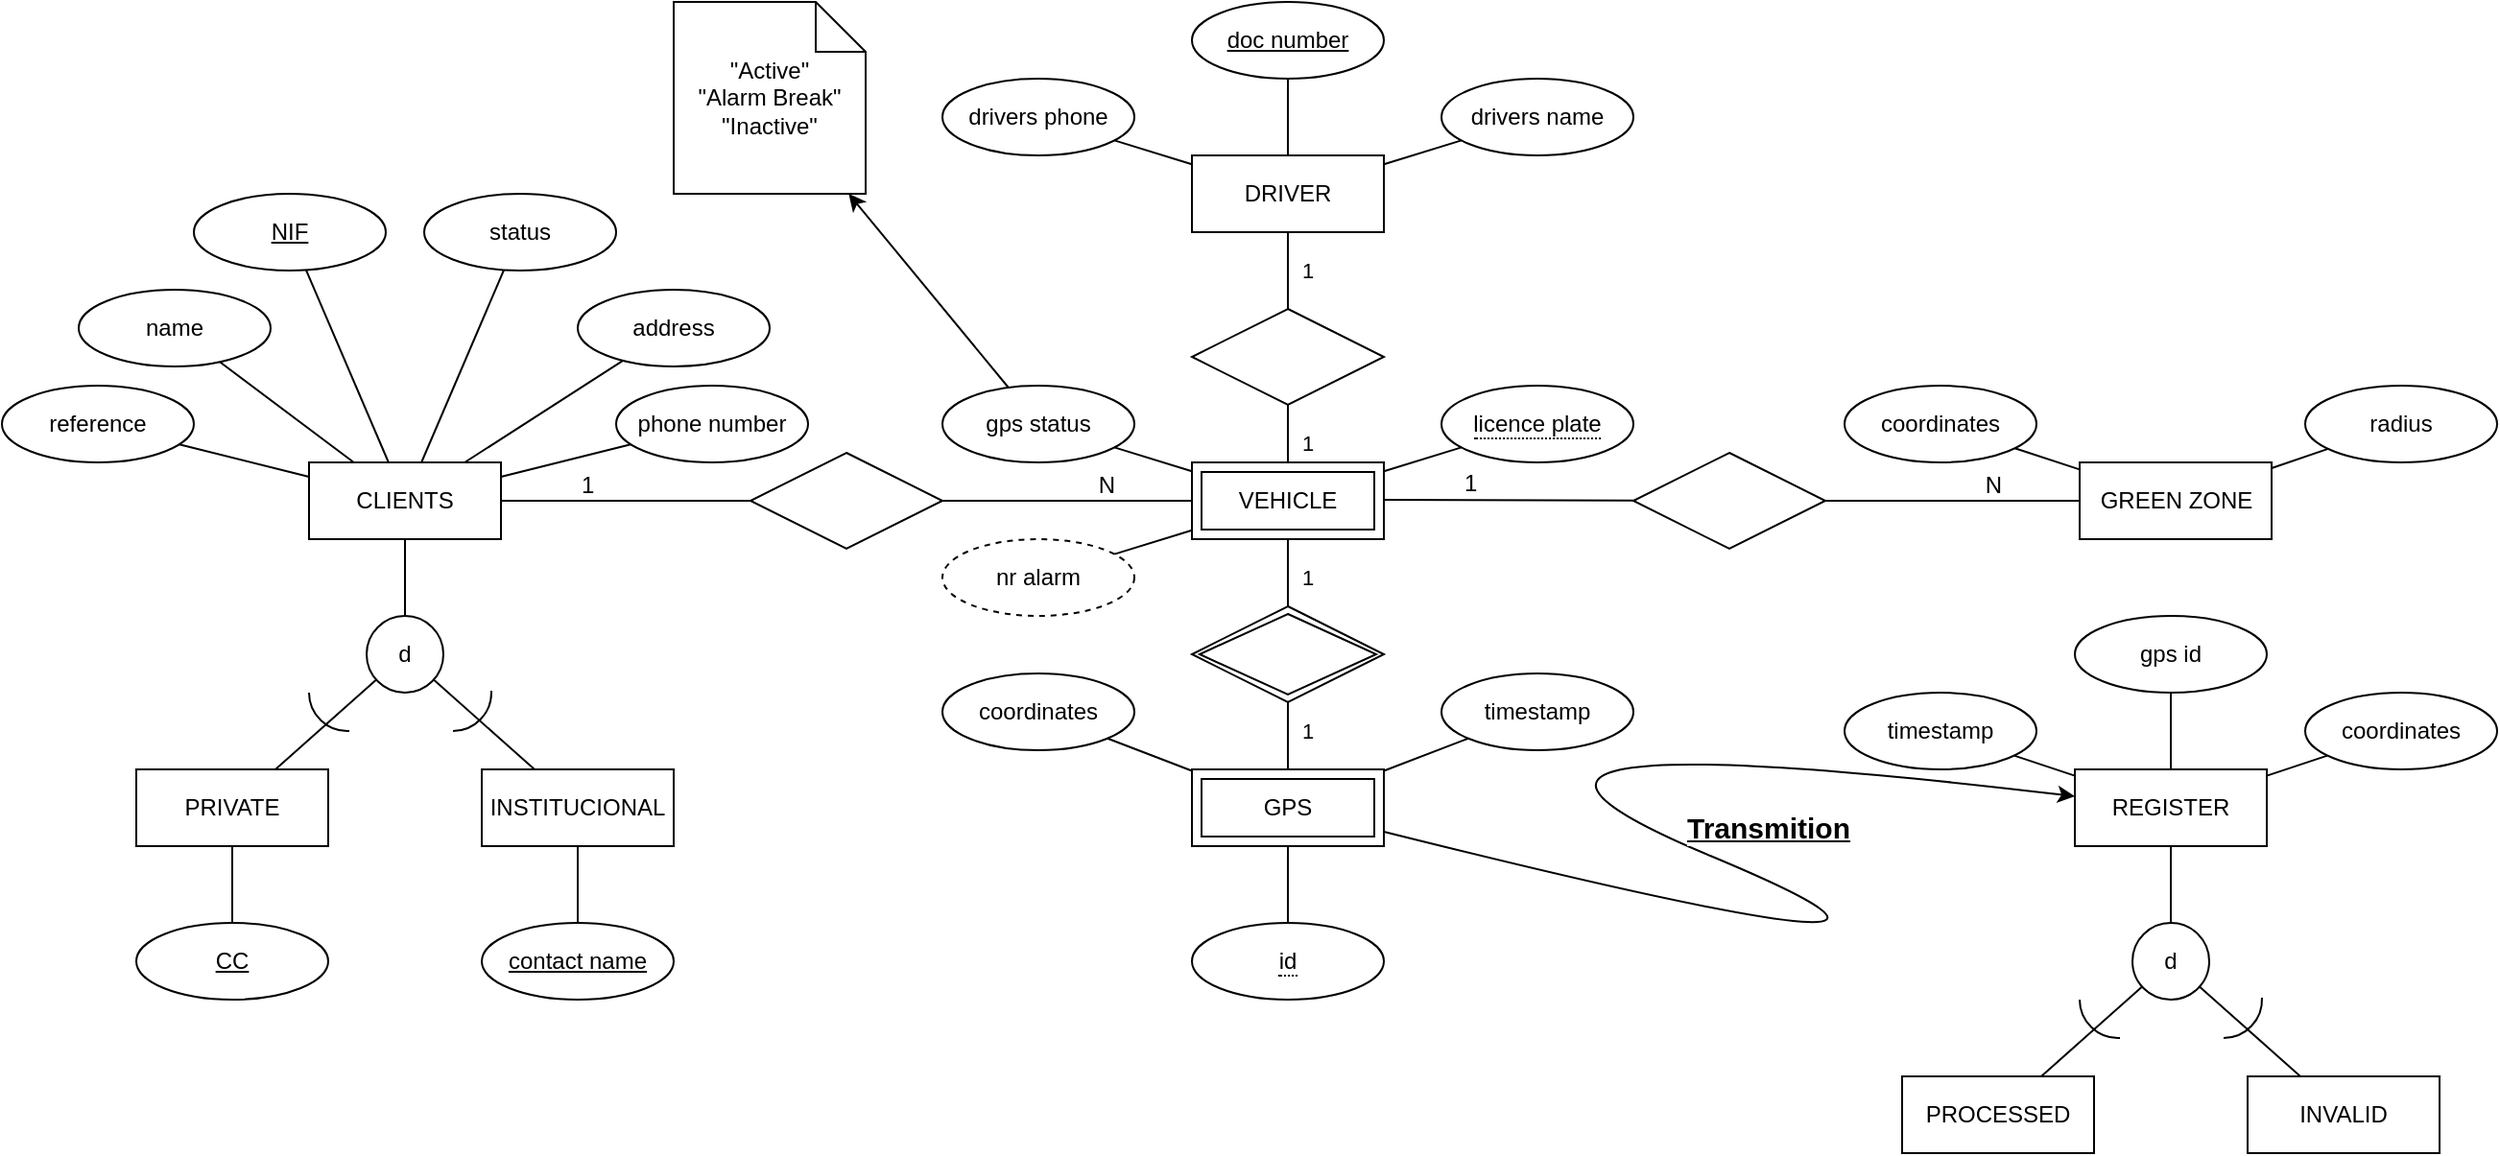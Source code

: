 <mxfile version="19.0.3" type="device" pages="9"><diagram id="i5HCxRhpfCvHZVwKkH-N" name="ALL"><mxGraphModel dx="1673" dy="1008" grid="1" gridSize="10" guides="1" tooltips="1" connect="1" arrows="1" fold="1" page="1" pageScale="1" pageWidth="827" pageHeight="1169" math="0" shadow="0"><root><mxCell id="0"/><mxCell id="1" parent="0"/><mxCell id="ZL5bcYBL5NcQ6puui11o-1" value="CLIENTS" style="whiteSpace=wrap;html=1;align=center;" parent="1" vertex="1"><mxGeometry x="210" y="280" width="100" height="40" as="geometry"/></mxCell><mxCell id="ZL5bcYBL5NcQ6puui11o-2" value="NIF" style="ellipse;whiteSpace=wrap;html=1;align=center;fontStyle=4;" parent="1" vertex="1"><mxGeometry x="150" y="140" width="100" height="40" as="geometry"/></mxCell><mxCell id="ZL5bcYBL5NcQ6puui11o-3" value="PRIVATE" style="whiteSpace=wrap;html=1;align=center;" parent="1" vertex="1"><mxGeometry x="120" y="440" width="100" height="40" as="geometry"/></mxCell><mxCell id="ZL5bcYBL5NcQ6puui11o-4" value="INSTITUCIONAL" style="whiteSpace=wrap;html=1;align=center;" parent="1" vertex="1"><mxGeometry x="300" y="440" width="100" height="40" as="geometry"/></mxCell><mxCell id="ZL5bcYBL5NcQ6puui11o-5" value="name" style="ellipse;whiteSpace=wrap;html=1;align=center;" parent="1" vertex="1"><mxGeometry x="90" y="190" width="100" height="40" as="geometry"/></mxCell><mxCell id="ZL5bcYBL5NcQ6puui11o-6" value="address" style="ellipse;whiteSpace=wrap;html=1;align=center;" parent="1" vertex="1"><mxGeometry x="350" y="190" width="100" height="40" as="geometry"/></mxCell><mxCell id="ZL5bcYBL5NcQ6puui11o-7" value="phone number" style="ellipse;whiteSpace=wrap;html=1;align=center;" parent="1" vertex="1"><mxGeometry x="370" y="240" width="100" height="40" as="geometry"/></mxCell><mxCell id="ZL5bcYBL5NcQ6puui11o-8" value="CC" style="ellipse;whiteSpace=wrap;html=1;align=center;fontStyle=4;" parent="1" vertex="1"><mxGeometry x="120" y="520" width="100" height="40" as="geometry"/></mxCell><mxCell id="ZL5bcYBL5NcQ6puui11o-9" value="contact name" style="ellipse;whiteSpace=wrap;html=1;align=center;fontStyle=4;" parent="1" vertex="1"><mxGeometry x="300" y="520" width="100" height="40" as="geometry"/></mxCell><mxCell id="ZL5bcYBL5NcQ6puui11o-10" value="" style="endArrow=none;html=1;rounded=0;" parent="1" source="ZL5bcYBL5NcQ6puui11o-1" target="ZL5bcYBL5NcQ6puui11o-2" edge="1"><mxGeometry width="50" height="50" relative="1" as="geometry"><mxPoint x="260" y="430" as="sourcePoint"/><mxPoint x="310" y="380" as="targetPoint"/></mxGeometry></mxCell><mxCell id="ZL5bcYBL5NcQ6puui11o-11" value="" style="endArrow=none;html=1;rounded=0;" parent="1" source="ZL5bcYBL5NcQ6puui11o-1" target="ZL5bcYBL5NcQ6puui11o-5" edge="1"><mxGeometry width="50" height="50" relative="1" as="geometry"><mxPoint x="220" y="298.235" as="sourcePoint"/><mxPoint x="143.097" y="280.14" as="targetPoint"/></mxGeometry></mxCell><mxCell id="ZL5bcYBL5NcQ6puui11o-12" value="" style="endArrow=none;html=1;rounded=0;" parent="1" source="ZL5bcYBL5NcQ6puui11o-1" target="ZL5bcYBL5NcQ6puui11o-6" edge="1"><mxGeometry width="50" height="50" relative="1" as="geometry"><mxPoint x="252.5" y="290" as="sourcePoint"/><mxPoint x="216.518" y="248.877" as="targetPoint"/></mxGeometry></mxCell><mxCell id="ZL5bcYBL5NcQ6puui11o-13" value="" style="endArrow=none;html=1;rounded=0;" parent="1" source="ZL5bcYBL5NcQ6puui11o-1" target="ZL5bcYBL5NcQ6puui11o-7" edge="1"><mxGeometry width="50" height="50" relative="1" as="geometry"><mxPoint x="287.5" y="290" as="sourcePoint"/><mxPoint x="323.482" y="248.877" as="targetPoint"/></mxGeometry></mxCell><mxCell id="ZL5bcYBL5NcQ6puui11o-14" value="" style="endArrow=none;html=1;rounded=0;" parent="1" source="ZL5bcYBL5NcQ6puui11o-3" target="ZL5bcYBL5NcQ6puui11o-8" edge="1"><mxGeometry width="50" height="50" relative="1" as="geometry"><mxPoint x="320" y="338.235" as="sourcePoint"/><mxPoint x="396.903" y="320.14" as="targetPoint"/></mxGeometry></mxCell><mxCell id="ZL5bcYBL5NcQ6puui11o-15" value="" style="endArrow=none;html=1;rounded=0;" parent="1" source="ZL5bcYBL5NcQ6puui11o-4" target="ZL5bcYBL5NcQ6puui11o-9" edge="1"><mxGeometry width="50" height="50" relative="1" as="geometry"><mxPoint x="180" y="490" as="sourcePoint"/><mxPoint x="180" y="530" as="targetPoint"/></mxGeometry></mxCell><mxCell id="ZL5bcYBL5NcQ6puui11o-16" value="d" style="ellipse;whiteSpace=wrap;html=1;aspect=fixed;" parent="1" vertex="1"><mxGeometry x="240" y="360" width="40" height="40" as="geometry"/></mxCell><mxCell id="ZL5bcYBL5NcQ6puui11o-17" value="" style="endArrow=none;html=1;rounded=0;" parent="1" source="ZL5bcYBL5NcQ6puui11o-16" target="ZL5bcYBL5NcQ6puui11o-1" edge="1"><mxGeometry width="50" height="50" relative="1" as="geometry"><mxPoint x="260" y="390" as="sourcePoint"/><mxPoint x="310" y="380" as="targetPoint"/></mxGeometry></mxCell><mxCell id="ZL5bcYBL5NcQ6puui11o-18" value="" style="endArrow=none;html=1;rounded=0;" parent="1" source="ZL5bcYBL5NcQ6puui11o-16" target="ZL5bcYBL5NcQ6puui11o-3" edge="1"><mxGeometry width="50" height="50" relative="1" as="geometry"><mxPoint x="270" y="370" as="sourcePoint"/><mxPoint x="270" y="330" as="targetPoint"/></mxGeometry></mxCell><mxCell id="ZL5bcYBL5NcQ6puui11o-19" value="" style="endArrow=none;html=1;rounded=0;" parent="1" source="ZL5bcYBL5NcQ6puui11o-16" target="ZL5bcYBL5NcQ6puui11o-4" edge="1"><mxGeometry width="50" height="50" relative="1" as="geometry"><mxPoint x="255.101" y="403.342" as="sourcePoint"/><mxPoint x="202.5" y="450" as="targetPoint"/></mxGeometry></mxCell><mxCell id="ZL5bcYBL5NcQ6puui11o-20" value="" style="verticalLabelPosition=bottom;verticalAlign=top;html=1;shape=mxgraph.basic.arc;startAngle=0.242;endAngle=0.5;" parent="1" vertex="1"><mxGeometry x="265" y="380" width="40" height="40" as="geometry"/></mxCell><mxCell id="ZL5bcYBL5NcQ6puui11o-21" value="" style="verticalLabelPosition=bottom;verticalAlign=top;html=1;shape=mxgraph.basic.arc;startAngle=0.242;endAngle=0.5;rotation=90;" parent="1" vertex="1"><mxGeometry x="210" y="380" width="40" height="40" as="geometry"/></mxCell><mxCell id="Qn-YKRQxc-BA1AisiGvt-1" value="VEHICLE" style="shape=ext;margin=3;double=1;whiteSpace=wrap;html=1;align=center;" parent="1" vertex="1"><mxGeometry x="670" y="280" width="100" height="40" as="geometry"/></mxCell><mxCell id="Qn-YKRQxc-BA1AisiGvt-4" value="drivers name" style="ellipse;whiteSpace=wrap;html=1;align=center;" parent="1" vertex="1"><mxGeometry x="800" y="80" width="100" height="40" as="geometry"/></mxCell><mxCell id="Qn-YKRQxc-BA1AisiGvt-5" value="drivers phone" style="ellipse;whiteSpace=wrap;html=1;align=center;" parent="1" vertex="1"><mxGeometry x="540" y="80" width="100" height="40" as="geometry"/></mxCell><mxCell id="Qn-YKRQxc-BA1AisiGvt-6" value="gps status" style="ellipse;whiteSpace=wrap;html=1;align=center;" parent="1" vertex="1"><mxGeometry x="540" y="240" width="100" height="40" as="geometry"/></mxCell><mxCell id="Qn-YKRQxc-BA1AisiGvt-7" value="&quot;Active&quot;&lt;br&gt;&quot;Alarm Break&quot;&lt;br&gt;&quot;Inactive&quot;" style="shape=note;size=26;whiteSpace=wrap;html=1;" parent="1" vertex="1"><mxGeometry x="400" y="40" width="100" height="100" as="geometry"/></mxCell><mxCell id="Qn-YKRQxc-BA1AisiGvt-8" value="" style="endArrow=none;html=1;rounded=0;" parent="1" source="Qn-YKRQxc-BA1AisiGvt-1" target="Qn-YKRQxc-BA1AisiGvt-6" edge="1"><mxGeometry width="50" height="50" relative="1" as="geometry"><mxPoint x="710" y="330" as="sourcePoint"/><mxPoint x="760" y="280" as="targetPoint"/></mxGeometry></mxCell><mxCell id="Qn-YKRQxc-BA1AisiGvt-9" value="" style="endArrow=none;html=1;rounded=0;" parent="1" source="x3MYWepC1Ppch3W-Hsmc-24" target="Qn-YKRQxc-BA1AisiGvt-4" edge="1"><mxGeometry width="50" height="50" relative="1" as="geometry"><mxPoint x="680" y="420" as="sourcePoint"/><mxPoint x="620" y="420" as="targetPoint"/></mxGeometry></mxCell><mxCell id="Qn-YKRQxc-BA1AisiGvt-11" value="" style="endArrow=none;html=1;rounded=0;" parent="1" source="Qn-YKRQxc-BA1AisiGvt-1" target="x3MYWepC1Ppch3W-Hsmc-16" edge="1"><mxGeometry width="50" height="50" relative="1" as="geometry"><mxPoint x="730" y="290" as="sourcePoint"/><mxPoint x="717" y="210" as="targetPoint"/></mxGeometry></mxCell><mxCell id="Qn-YKRQxc-BA1AisiGvt-12" value="" style="endArrow=none;html=1;rounded=0;" parent="1" source="x3MYWepC1Ppch3W-Hsmc-24" target="Qn-YKRQxc-BA1AisiGvt-5" edge="1"><mxGeometry width="50" height="50" relative="1" as="geometry"><mxPoint x="770" y="400" as="sourcePoint"/><mxPoint x="818.765" y="375.617" as="targetPoint"/></mxGeometry></mxCell><mxCell id="Qn-YKRQxc-BA1AisiGvt-13" value="" style="endArrow=classic;html=1;rounded=0;" parent="1" source="Qn-YKRQxc-BA1AisiGvt-6" target="Qn-YKRQxc-BA1AisiGvt-7" edge="1"><mxGeometry width="50" height="50" relative="1" as="geometry"><mxPoint x="710" y="330" as="sourcePoint"/><mxPoint x="760" y="280" as="targetPoint"/></mxGeometry></mxCell><mxCell id="Qn-YKRQxc-BA1AisiGvt-15" value="" style="endArrow=none;html=1;rounded=0;startArrow=none;" parent="1" source="x3MYWepC1Ppch3W-Hsmc-19" target="Qn-YKRQxc-BA1AisiGvt-1" edge="1"><mxGeometry relative="1" as="geometry"><mxPoint x="330" y="280" as="sourcePoint"/><mxPoint x="490" y="280" as="targetPoint"/></mxGeometry></mxCell><mxCell id="Qn-YKRQxc-BA1AisiGvt-17" value="N" style="resizable=0;html=1;align=right;verticalAlign=bottom;" parent="Qn-YKRQxc-BA1AisiGvt-15" connectable="0" vertex="1"><mxGeometry x="1" relative="1" as="geometry"><mxPoint x="-40" as="offset"/></mxGeometry></mxCell><mxCell id="6n-fw-OMqLwhEaucal-U-3" value="timestamp" style="ellipse;whiteSpace=wrap;html=1;align=center;" parent="1" vertex="1"><mxGeometry x="800" y="390" width="100" height="40" as="geometry"/></mxCell><mxCell id="6n-fw-OMqLwhEaucal-U-4" value="coordinates" style="ellipse;whiteSpace=wrap;html=1;align=center;" parent="1" vertex="1"><mxGeometry x="540" y="390" width="100" height="40" as="geometry"/></mxCell><mxCell id="6n-fw-OMqLwhEaucal-U-5" value="" style="endArrow=none;html=1;rounded=0;" parent="1" source="d0gXhZvFuKEftRiNeyVV-1" target="x3MYWepC1Ppch3W-Hsmc-17" edge="1"><mxGeometry width="50" height="50" relative="1" as="geometry"><mxPoint x="720" y="460" as="sourcePoint"/><mxPoint x="720" y="520" as="targetPoint"/></mxGeometry></mxCell><mxCell id="6n-fw-OMqLwhEaucal-U-6" value="" style="endArrow=none;html=1;rounded=0;" parent="1" source="d0gXhZvFuKEftRiNeyVV-1" target="6n-fw-OMqLwhEaucal-U-3" edge="1"><mxGeometry width="50" height="50" relative="1" as="geometry"><mxPoint x="730" y="450" as="sourcePoint"/><mxPoint x="730" y="410" as="targetPoint"/></mxGeometry></mxCell><mxCell id="6n-fw-OMqLwhEaucal-U-7" value="" style="endArrow=none;html=1;rounded=0;" parent="1" source="d0gXhZvFuKEftRiNeyVV-1" target="6n-fw-OMqLwhEaucal-U-4" edge="1"><mxGeometry width="50" height="50" relative="1" as="geometry"><mxPoint x="710" y="490" as="sourcePoint"/><mxPoint x="760" y="440" as="targetPoint"/></mxGeometry></mxCell><mxCell id="6n-fw-OMqLwhEaucal-U-12" value="reference" style="ellipse;whiteSpace=wrap;html=1;align=center;" parent="1" vertex="1"><mxGeometry x="50" y="240" width="100" height="40" as="geometry"/></mxCell><mxCell id="6n-fw-OMqLwhEaucal-U-14" value="" style="endArrow=none;html=1;rounded=0;" parent="1" source="ZL5bcYBL5NcQ6puui11o-1" target="6n-fw-OMqLwhEaucal-U-12" edge="1"><mxGeometry width="50" height="50" relative="1" as="geometry"><mxPoint x="690" y="310" as="sourcePoint"/><mxPoint x="740" y="260" as="targetPoint"/></mxGeometry></mxCell><mxCell id="p1sR1oVVM6MrFfq_UoK--1" value="GREEN ZONE" style="whiteSpace=wrap;html=1;align=center;" parent="1" vertex="1"><mxGeometry x="1132.5" y="280" width="100" height="40" as="geometry"/></mxCell><mxCell id="p1sR1oVVM6MrFfq_UoK--2" value="coordinates" style="ellipse;whiteSpace=wrap;html=1;align=center;" parent="1" vertex="1"><mxGeometry x="1010" y="240" width="100" height="40" as="geometry"/></mxCell><mxCell id="p1sR1oVVM6MrFfq_UoK--3" value="radius" style="ellipse;whiteSpace=wrap;html=1;align=center;" parent="1" vertex="1"><mxGeometry x="1250" y="240" width="100" height="40" as="geometry"/></mxCell><mxCell id="p1sR1oVVM6MrFfq_UoK--4" value="" style="endArrow=none;html=1;rounded=0;" parent="1" source="p1sR1oVVM6MrFfq_UoK--1" target="p1sR1oVVM6MrFfq_UoK--3" edge="1"><mxGeometry width="50" height="50" relative="1" as="geometry"><mxPoint x="1190" y="310" as="sourcePoint"/><mxPoint x="1190" y="250" as="targetPoint"/></mxGeometry></mxCell><mxCell id="p1sR1oVVM6MrFfq_UoK--5" value="" style="endArrow=none;html=1;rounded=0;" parent="1" source="p1sR1oVVM6MrFfq_UoK--1" target="p1sR1oVVM6MrFfq_UoK--2" edge="1"><mxGeometry width="50" height="50" relative="1" as="geometry"><mxPoint x="1240" y="293.333" as="sourcePoint"/><mxPoint x="1271.589" y="282.804" as="targetPoint"/></mxGeometry></mxCell><mxCell id="p1sR1oVVM6MrFfq_UoK--6" value="status" style="ellipse;whiteSpace=wrap;html=1;align=center;" parent="1" vertex="1"><mxGeometry x="270" y="140" width="100" height="40" as="geometry"/></mxCell><mxCell id="p1sR1oVVM6MrFfq_UoK--7" value="" style="endArrow=none;html=1;rounded=0;" parent="1" source="ZL5bcYBL5NcQ6puui11o-1" target="p1sR1oVVM6MrFfq_UoK--6" edge="1"><mxGeometry width="50" height="50" relative="1" as="geometry"><mxPoint x="262.5" y="290" as="sourcePoint"/><mxPoint x="217.417" y="169.779" as="targetPoint"/></mxGeometry></mxCell><mxCell id="d0gXhZvFuKEftRiNeyVV-1" value="GPS" style="shape=ext;margin=3;double=1;whiteSpace=wrap;html=1;align=center;" parent="1" vertex="1"><mxGeometry x="670" y="440" width="100" height="40" as="geometry"/></mxCell><mxCell id="x3MYWepC1Ppch3W-Hsmc-1" value="PROCESSED" style="whiteSpace=wrap;html=1;align=center;" parent="1" vertex="1"><mxGeometry x="1040" y="600" width="100" height="40" as="geometry"/></mxCell><mxCell id="x3MYWepC1Ppch3W-Hsmc-2" value="REGISTER" style="whiteSpace=wrap;html=1;align=center;" parent="1" vertex="1"><mxGeometry x="1130" y="440" width="100" height="40" as="geometry"/></mxCell><mxCell id="x3MYWepC1Ppch3W-Hsmc-3" value="INVALID" style="whiteSpace=wrap;html=1;align=center;" parent="1" vertex="1"><mxGeometry x="1220" y="600" width="100" height="40" as="geometry"/></mxCell><mxCell id="x3MYWepC1Ppch3W-Hsmc-4" value="timestamp" style="ellipse;whiteSpace=wrap;html=1;align=center;" parent="1" vertex="1"><mxGeometry x="1010" y="400" width="100" height="40" as="geometry"/></mxCell><mxCell id="x3MYWepC1Ppch3W-Hsmc-5" value="gps id" style="ellipse;whiteSpace=wrap;html=1;align=center;" parent="1" vertex="1"><mxGeometry x="1130" y="360" width="100" height="40" as="geometry"/></mxCell><mxCell id="x3MYWepC1Ppch3W-Hsmc-6" value="coordinates" style="ellipse;whiteSpace=wrap;html=1;align=center;" parent="1" vertex="1"><mxGeometry x="1250" y="400" width="100" height="40" as="geometry"/></mxCell><mxCell id="x3MYWepC1Ppch3W-Hsmc-7" value="" style="endArrow=none;html=1;rounded=0;" parent="1" source="x3MYWepC1Ppch3W-Hsmc-1" target="x3MYWepC1Ppch3W-Hsmc-9" edge="1"><mxGeometry width="50" height="50" relative="1" as="geometry"><mxPoint x="1050" y="600" as="sourcePoint"/><mxPoint x="1170" y="540" as="targetPoint"/></mxGeometry></mxCell><mxCell id="x3MYWepC1Ppch3W-Hsmc-8" value="" style="endArrow=none;html=1;rounded=0;" parent="1" source="x3MYWepC1Ppch3W-Hsmc-9" target="x3MYWepC1Ppch3W-Hsmc-3" edge="1"><mxGeometry width="50" height="50" relative="1" as="geometry"><mxPoint x="1190" y="540" as="sourcePoint"/><mxPoint x="1180" y="550" as="targetPoint"/></mxGeometry></mxCell><mxCell id="x3MYWepC1Ppch3W-Hsmc-9" value="d" style="ellipse;whiteSpace=wrap;html=1;aspect=fixed;" parent="1" vertex="1"><mxGeometry x="1160" y="520" width="40" height="40" as="geometry"/></mxCell><mxCell id="x3MYWepC1Ppch3W-Hsmc-10" value="" style="endArrow=none;html=1;rounded=0;" parent="1" source="x3MYWepC1Ppch3W-Hsmc-9" target="x3MYWepC1Ppch3W-Hsmc-2" edge="1"><mxGeometry width="50" height="50" relative="1" as="geometry"><mxPoint x="1180" y="670" as="sourcePoint"/><mxPoint x="1230" y="620" as="targetPoint"/></mxGeometry></mxCell><mxCell id="x3MYWepC1Ppch3W-Hsmc-11" value="" style="endArrow=none;html=1;rounded=0;" parent="1" source="x3MYWepC1Ppch3W-Hsmc-2" target="x3MYWepC1Ppch3W-Hsmc-6" edge="1"><mxGeometry width="50" height="50" relative="1" as="geometry"><mxPoint x="1180" y="670" as="sourcePoint"/><mxPoint x="1230" y="620" as="targetPoint"/></mxGeometry></mxCell><mxCell id="x3MYWepC1Ppch3W-Hsmc-12" value="" style="endArrow=none;html=1;rounded=0;" parent="1" source="x3MYWepC1Ppch3W-Hsmc-2" target="x3MYWepC1Ppch3W-Hsmc-4" edge="1"><mxGeometry width="50" height="50" relative="1" as="geometry"><mxPoint x="1180" y="670" as="sourcePoint"/><mxPoint x="1230" y="620" as="targetPoint"/></mxGeometry></mxCell><mxCell id="x3MYWepC1Ppch3W-Hsmc-13" value="" style="endArrow=none;html=1;rounded=0;" parent="1" source="x3MYWepC1Ppch3W-Hsmc-2" target="x3MYWepC1Ppch3W-Hsmc-5" edge="1"><mxGeometry width="50" height="50" relative="1" as="geometry"><mxPoint x="1180" y="670" as="sourcePoint"/><mxPoint x="1230" y="620" as="targetPoint"/></mxGeometry></mxCell><mxCell id="x3MYWepC1Ppch3W-Hsmc-14" value="" style="verticalLabelPosition=bottom;verticalAlign=top;html=1;shape=mxgraph.basic.arc;startAngle=0.242;endAngle=0.5;" parent="1" vertex="1"><mxGeometry x="1187.5" y="540" width="40" height="40" as="geometry"/></mxCell><mxCell id="x3MYWepC1Ppch3W-Hsmc-15" value="" style="verticalLabelPosition=bottom;verticalAlign=top;html=1;shape=mxgraph.basic.arc;startAngle=0.242;endAngle=0.5;rotation=90;" parent="1" vertex="1"><mxGeometry x="1132.5" y="540" width="40" height="40" as="geometry"/></mxCell><mxCell id="x3MYWepC1Ppch3W-Hsmc-16" value="&lt;span style=&quot;border-bottom: 1px dotted&quot;&gt;licence plate&lt;br&gt;&lt;/span&gt;" style="ellipse;whiteSpace=wrap;html=1;align=center;" parent="1" vertex="1"><mxGeometry x="800" y="240" width="100" height="40" as="geometry"/></mxCell><mxCell id="x3MYWepC1Ppch3W-Hsmc-17" value="&lt;span style=&quot;border-bottom: 1px dotted&quot;&gt;id&lt;/span&gt;" style="ellipse;whiteSpace=wrap;html=1;align=center;" parent="1" vertex="1"><mxGeometry x="670" y="520" width="100" height="40" as="geometry"/></mxCell><mxCell id="x3MYWepC1Ppch3W-Hsmc-20" value="" style="shape=rhombus;double=1;perimeter=rhombusPerimeter;whiteSpace=wrap;html=1;align=center;" parent="1" vertex="1"><mxGeometry x="670" y="355" width="100" height="50" as="geometry"/></mxCell><mxCell id="x3MYWepC1Ppch3W-Hsmc-21" value="1" style="endArrow=none;html=1;rounded=0;" parent="1" source="x3MYWepC1Ppch3W-Hsmc-20" target="Qn-YKRQxc-BA1AisiGvt-1" edge="1"><mxGeometry x="-0.143" y="-10" width="50" height="50" relative="1" as="geometry"><mxPoint x="600" y="410" as="sourcePoint"/><mxPoint x="650" y="360" as="targetPoint"/><mxPoint as="offset"/></mxGeometry></mxCell><mxCell id="x3MYWepC1Ppch3W-Hsmc-22" value="1" style="endArrow=none;html=1;rounded=0;" parent="1" source="d0gXhZvFuKEftRiNeyVV-1" target="x3MYWepC1Ppch3W-Hsmc-20" edge="1"><mxGeometry x="0.143" y="-10" width="50" height="50" relative="1" as="geometry"><mxPoint x="600" y="410" as="sourcePoint"/><mxPoint x="650" y="360" as="targetPoint"/><mxPoint as="offset"/></mxGeometry></mxCell><mxCell id="x3MYWepC1Ppch3W-Hsmc-24" value="DRIVER" style="whiteSpace=wrap;html=1;align=center;" parent="1" vertex="1"><mxGeometry x="670" y="120" width="100" height="40" as="geometry"/></mxCell><mxCell id="x3MYWepC1Ppch3W-Hsmc-25" value="" style="shape=rhombus;perimeter=rhombusPerimeter;whiteSpace=wrap;html=1;align=center;" parent="1" vertex="1"><mxGeometry x="670" y="200" width="100" height="50" as="geometry"/></mxCell><mxCell id="x3MYWepC1Ppch3W-Hsmc-26" value="1" style="endArrow=none;html=1;rounded=0;" parent="1" source="Qn-YKRQxc-BA1AisiGvt-1" target="x3MYWepC1Ppch3W-Hsmc-25" edge="1"><mxGeometry x="-0.333" y="-10" width="50" height="50" relative="1" as="geometry"><mxPoint x="720" y="310" as="sourcePoint"/><mxPoint x="770" y="260" as="targetPoint"/><Array as="points"/><mxPoint as="offset"/></mxGeometry></mxCell><mxCell id="x3MYWepC1Ppch3W-Hsmc-27" value="1" style="endArrow=none;html=1;rounded=0;" parent="1" source="x3MYWepC1Ppch3W-Hsmc-25" target="x3MYWepC1Ppch3W-Hsmc-24" edge="1"><mxGeometry y="-10" width="50" height="50" relative="1" as="geometry"><mxPoint x="820" y="150" as="sourcePoint"/><mxPoint x="770" y="260" as="targetPoint"/><mxPoint as="offset"/></mxGeometry></mxCell><mxCell id="x3MYWepC1Ppch3W-Hsmc-29" value="" style="endArrow=none;html=1;rounded=0;startArrow=none;" parent="1" source="x3MYWepC1Ppch3W-Hsmc-32" target="p1sR1oVVM6MrFfq_UoK--1" edge="1"><mxGeometry relative="1" as="geometry"><mxPoint x="770" y="299.5" as="sourcePoint"/><mxPoint x="1130" y="299.5" as="targetPoint"/></mxGeometry></mxCell><mxCell id="x3MYWepC1Ppch3W-Hsmc-31" value="N" style="resizable=0;html=1;align=right;verticalAlign=bottom;" parent="x3MYWepC1Ppch3W-Hsmc-29" connectable="0" vertex="1"><mxGeometry x="1" relative="1" as="geometry"><mxPoint x="-40" as="offset"/></mxGeometry></mxCell><mxCell id="x3MYWepC1Ppch3W-Hsmc-32" value="" style="shape=rhombus;perimeter=rhombusPerimeter;whiteSpace=wrap;html=1;align=center;" parent="1" vertex="1"><mxGeometry x="900" y="275" width="100" height="50" as="geometry"/></mxCell><mxCell id="x3MYWepC1Ppch3W-Hsmc-33" value="" style="endArrow=none;html=1;rounded=0;" parent="1" target="x3MYWepC1Ppch3W-Hsmc-32" edge="1"><mxGeometry relative="1" as="geometry"><mxPoint x="770" y="299.5" as="sourcePoint"/><mxPoint x="1130" y="299.5" as="targetPoint"/></mxGeometry></mxCell><mxCell id="x3MYWepC1Ppch3W-Hsmc-34" value="1" style="resizable=0;html=1;align=left;verticalAlign=bottom;" parent="x3MYWepC1Ppch3W-Hsmc-33" connectable="0" vertex="1"><mxGeometry x="-1" relative="1" as="geometry"><mxPoint x="40" as="offset"/></mxGeometry></mxCell><mxCell id="x3MYWepC1Ppch3W-Hsmc-19" value="" style="shape=rhombus;perimeter=rhombusPerimeter;whiteSpace=wrap;html=1;align=center;" parent="1" vertex="1"><mxGeometry x="440" y="275" width="100" height="50" as="geometry"/></mxCell><mxCell id="x3MYWepC1Ppch3W-Hsmc-36" value="" style="endArrow=none;html=1;rounded=0;" parent="1" source="ZL5bcYBL5NcQ6puui11o-1" target="x3MYWepC1Ppch3W-Hsmc-19" edge="1"><mxGeometry relative="1" as="geometry"><mxPoint x="310" y="300" as="sourcePoint"/><mxPoint x="670" y="300" as="targetPoint"/></mxGeometry></mxCell><mxCell id="x3MYWepC1Ppch3W-Hsmc-37" value="1" style="resizable=0;html=1;align=left;verticalAlign=bottom;" parent="x3MYWepC1Ppch3W-Hsmc-36" connectable="0" vertex="1"><mxGeometry x="-1" relative="1" as="geometry"><mxPoint x="40" as="offset"/></mxGeometry></mxCell><mxCell id="AuG4vClPsKAz5m1sjgH5-1" value="doc number" style="ellipse;whiteSpace=wrap;html=1;align=center;fontStyle=4;" parent="1" vertex="1"><mxGeometry x="670" y="40" width="100" height="40" as="geometry"/></mxCell><mxCell id="AuG4vClPsKAz5m1sjgH5-2" value="" style="endArrow=none;html=1;rounded=0;" parent="1" source="x3MYWepC1Ppch3W-Hsmc-24" target="AuG4vClPsKAz5m1sjgH5-1" edge="1"><mxGeometry width="50" height="50" relative="1" as="geometry"><mxPoint x="720" y="420" as="sourcePoint"/><mxPoint x="770" y="370" as="targetPoint"/></mxGeometry></mxCell><mxCell id="WsVvpU3tja-JU85r4rZ1-1" value="nr alarm" style="ellipse;whiteSpace=wrap;html=1;align=center;dashed=1;" parent="1" vertex="1"><mxGeometry x="540" y="320" width="100" height="40" as="geometry"/></mxCell><mxCell id="WsVvpU3tja-JU85r4rZ1-2" value="" style="endArrow=none;html=1;rounded=0;" parent="1" source="Qn-YKRQxc-BA1AisiGvt-1" target="WsVvpU3tja-JU85r4rZ1-1" edge="1"><mxGeometry width="50" height="50" relative="1" as="geometry"><mxPoint x="720" y="310" as="sourcePoint"/><mxPoint x="770" y="260" as="targetPoint"/></mxGeometry></mxCell><mxCell id="WsVvpU3tja-JU85r4rZ1-4" value="Transmition" style="curved=1;endArrow=classic;html=1;rounded=0;fontSize=15;fontStyle=5" parent="1" source="d0gXhZvFuKEftRiNeyVV-1" target="x3MYWepC1Ppch3W-Hsmc-2" edge="1"><mxGeometry x="-0.05" y="-25" width="50" height="50" relative="1" as="geometry"><mxPoint x="790" y="450" as="sourcePoint"/><mxPoint x="1120" y="380" as="targetPoint"/><Array as="points"><mxPoint x="1120" y="560"/><mxPoint x="760" y="410"/></Array><mxPoint as="offset"/></mxGeometry></mxCell></root></mxGraphModel></diagram><diagram id="R2lEEEUBdFMjLlhIrx00" name="CLIENT"><mxGraphModel dx="1422" dy="857" grid="1" gridSize="10" guides="1" tooltips="1" connect="1" arrows="1" fold="1" page="1" pageScale="1" pageWidth="850" pageHeight="1100" math="0" shadow="0" extFonts="Permanent Marker^https://fonts.googleapis.com/css?family=Permanent+Marker"><root><mxCell id="0"/><mxCell id="1" parent="0"/><mxCell id="Y-Q27WTwyQAH2nnRRRoq-1" value="CLIENTS" style="whiteSpace=wrap;html=1;align=center;" parent="1" vertex="1"><mxGeometry x="330" y="280" width="100" height="40" as="geometry"/></mxCell><mxCell id="Y-Q27WTwyQAH2nnRRRoq-2" value="&lt;span style=&quot;border-bottom: 1px dotted&quot;&gt;Attribute&lt;/span&gt;" style="ellipse;whiteSpace=wrap;html=1;align=center;" parent="1" vertex="1"><mxGeometry x="690" y="620" width="100" height="40" as="geometry"/></mxCell><mxCell id="Y-Q27WTwyQAH2nnRRRoq-3" value="Attribute" style="ellipse;whiteSpace=wrap;html=1;align=center;fontStyle=4;" parent="1" vertex="1"><mxGeometry x="690" y="520" width="100" height="40" as="geometry"/></mxCell><mxCell id="Y-Q27WTwyQAH2nnRRRoq-4" value="NIF" style="ellipse;whiteSpace=wrap;html=1;align=center;fontStyle=4;" parent="1" vertex="1"><mxGeometry x="160" y="240" width="100" height="40" as="geometry"/></mxCell><mxCell id="Y-Q27WTwyQAH2nnRRRoq-5" value="PRIVATE" style="whiteSpace=wrap;html=1;align=center;" parent="1" vertex="1"><mxGeometry x="240" y="440" width="100" height="40" as="geometry"/></mxCell><mxCell id="Y-Q27WTwyQAH2nnRRRoq-6" value="INSTITUCIONAL" style="whiteSpace=wrap;html=1;align=center;" parent="1" vertex="1"><mxGeometry x="420" y="440" width="100" height="40" as="geometry"/></mxCell><mxCell id="Y-Q27WTwyQAH2nnRRRoq-7" value="name" style="ellipse;whiteSpace=wrap;html=1;align=center;" parent="1" vertex="1"><mxGeometry x="260" y="200" width="100" height="40" as="geometry"/></mxCell><mxCell id="Y-Q27WTwyQAH2nnRRRoq-8" value="address" style="ellipse;whiteSpace=wrap;html=1;align=center;" parent="1" vertex="1"><mxGeometry x="400" y="200" width="100" height="40" as="geometry"/></mxCell><mxCell id="Y-Q27WTwyQAH2nnRRRoq-9" value="phone number" style="ellipse;whiteSpace=wrap;html=1;align=center;" parent="1" vertex="1"><mxGeometry x="500" y="240" width="100" height="40" as="geometry"/></mxCell><mxCell id="Y-Q27WTwyQAH2nnRRRoq-10" value="CC" style="ellipse;whiteSpace=wrap;html=1;align=center;fontStyle=4;" parent="1" vertex="1"><mxGeometry x="240" y="520" width="100" height="40" as="geometry"/></mxCell><mxCell id="Y-Q27WTwyQAH2nnRRRoq-11" value="contact name" style="ellipse;whiteSpace=wrap;html=1;align=center;fontStyle=4;" parent="1" vertex="1"><mxGeometry x="420" y="520" width="100" height="40" as="geometry"/></mxCell><mxCell id="9xhbmddCiB8wEFIyTugZ-1" value="" style="endArrow=none;html=1;rounded=0;" parent="1" source="Y-Q27WTwyQAH2nnRRRoq-1" target="Y-Q27WTwyQAH2nnRRRoq-4" edge="1"><mxGeometry width="50" height="50" relative="1" as="geometry"><mxPoint x="380" y="430" as="sourcePoint"/><mxPoint x="430" y="380" as="targetPoint"/></mxGeometry></mxCell><mxCell id="9xhbmddCiB8wEFIyTugZ-2" value="" style="endArrow=none;html=1;rounded=0;" parent="1" source="Y-Q27WTwyQAH2nnRRRoq-1" target="Y-Q27WTwyQAH2nnRRRoq-7" edge="1"><mxGeometry width="50" height="50" relative="1" as="geometry"><mxPoint x="340" y="298.235" as="sourcePoint"/><mxPoint x="263.097" y="280.14" as="targetPoint"/></mxGeometry></mxCell><mxCell id="9xhbmddCiB8wEFIyTugZ-3" value="" style="endArrow=none;html=1;rounded=0;" parent="1" source="Y-Q27WTwyQAH2nnRRRoq-1" target="Y-Q27WTwyQAH2nnRRRoq-8" edge="1"><mxGeometry width="50" height="50" relative="1" as="geometry"><mxPoint x="372.5" y="290" as="sourcePoint"/><mxPoint x="336.518" y="248.877" as="targetPoint"/></mxGeometry></mxCell><mxCell id="9xhbmddCiB8wEFIyTugZ-4" value="" style="endArrow=none;html=1;rounded=0;" parent="1" source="Y-Q27WTwyQAH2nnRRRoq-1" target="Y-Q27WTwyQAH2nnRRRoq-9" edge="1"><mxGeometry width="50" height="50" relative="1" as="geometry"><mxPoint x="407.5" y="290" as="sourcePoint"/><mxPoint x="443.482" y="248.877" as="targetPoint"/></mxGeometry></mxCell><mxCell id="9xhbmddCiB8wEFIyTugZ-5" value="" style="endArrow=none;html=1;rounded=0;" parent="1" source="Y-Q27WTwyQAH2nnRRRoq-5" target="Y-Q27WTwyQAH2nnRRRoq-10" edge="1"><mxGeometry width="50" height="50" relative="1" as="geometry"><mxPoint x="440" y="338.235" as="sourcePoint"/><mxPoint x="516.903" y="320.14" as="targetPoint"/></mxGeometry></mxCell><mxCell id="9xhbmddCiB8wEFIyTugZ-6" value="" style="endArrow=none;html=1;rounded=0;" parent="1" source="Y-Q27WTwyQAH2nnRRRoq-6" target="Y-Q27WTwyQAH2nnRRRoq-11" edge="1"><mxGeometry width="50" height="50" relative="1" as="geometry"><mxPoint x="300" y="490" as="sourcePoint"/><mxPoint x="300" y="530" as="targetPoint"/></mxGeometry></mxCell><mxCell id="9xhbmddCiB8wEFIyTugZ-7" value="d" style="ellipse;whiteSpace=wrap;html=1;aspect=fixed;" parent="1" vertex="1"><mxGeometry x="360" y="360" width="40" height="40" as="geometry"/></mxCell><mxCell id="9xhbmddCiB8wEFIyTugZ-8" value="" style="endArrow=none;html=1;rounded=0;" parent="1" source="9xhbmddCiB8wEFIyTugZ-7" target="Y-Q27WTwyQAH2nnRRRoq-1" edge="1"><mxGeometry width="50" height="50" relative="1" as="geometry"><mxPoint x="380" y="390" as="sourcePoint"/><mxPoint x="430" y="380" as="targetPoint"/></mxGeometry></mxCell><mxCell id="9xhbmddCiB8wEFIyTugZ-9" value="" style="endArrow=none;html=1;rounded=0;" parent="1" source="9xhbmddCiB8wEFIyTugZ-7" target="Y-Q27WTwyQAH2nnRRRoq-5" edge="1"><mxGeometry width="50" height="50" relative="1" as="geometry"><mxPoint x="390" y="370" as="sourcePoint"/><mxPoint x="390" y="330" as="targetPoint"/></mxGeometry></mxCell><mxCell id="9xhbmddCiB8wEFIyTugZ-10" value="" style="endArrow=none;html=1;rounded=0;" parent="1" source="9xhbmddCiB8wEFIyTugZ-7" target="Y-Q27WTwyQAH2nnRRRoq-6" edge="1"><mxGeometry width="50" height="50" relative="1" as="geometry"><mxPoint x="375.101" y="403.342" as="sourcePoint"/><mxPoint x="322.5" y="450" as="targetPoint"/></mxGeometry></mxCell><mxCell id="9xhbmddCiB8wEFIyTugZ-11" value="" style="verticalLabelPosition=bottom;verticalAlign=top;html=1;shape=mxgraph.basic.arc;startAngle=0.242;endAngle=0.5;" parent="1" vertex="1"><mxGeometry x="385" y="380" width="40" height="40" as="geometry"/></mxCell><mxCell id="9xhbmddCiB8wEFIyTugZ-12" value="" style="verticalLabelPosition=bottom;verticalAlign=top;html=1;shape=mxgraph.basic.arc;startAngle=0.242;endAngle=0.5;rotation=90;" parent="1" vertex="1"><mxGeometry x="330" y="380" width="40" height="40" as="geometry"/></mxCell></root></mxGraphModel></diagram><diagram id="LUJbFCGJulBL7XG8wtwm" name="GPS"><mxGraphModel dx="1422" dy="857" grid="1" gridSize="10" guides="1" tooltips="1" connect="1" arrows="1" fold="1" page="1" pageScale="1" pageWidth="827" pageHeight="1169" math="0" shadow="0"><root><mxCell id="0"/><mxCell id="1" parent="0"/><mxCell id="_aDaxarBh29iHC-zZ6d8-1" value="GPS" style="whiteSpace=wrap;html=1;align=center;" parent="1" vertex="1"><mxGeometry x="350" y="380" width="100" height="40" as="geometry"/></mxCell><mxCell id="_aDaxarBh29iHC-zZ6d8-2" value="id" style="ellipse;whiteSpace=wrap;html=1;align=center;fontStyle=4;" parent="1" vertex="1"><mxGeometry x="350" y="300" width="100" height="40" as="geometry"/></mxCell><mxCell id="_aDaxarBh29iHC-zZ6d8-5" value="timestamp" style="ellipse;whiteSpace=wrap;html=1;align=center;" parent="1" vertex="1"><mxGeometry x="480" y="340" width="100" height="40" as="geometry"/></mxCell><mxCell id="GNNSoJ2ieEKijTSWNHYm-1" value="coordinates" style="ellipse;whiteSpace=wrap;html=1;align=center;" parent="1" vertex="1"><mxGeometry x="220" y="340" width="100" height="40" as="geometry"/></mxCell><mxCell id="JLH0JvXl48f21p9YGhrP-1" value="" style="endArrow=none;html=1;rounded=0;" parent="1" source="_aDaxarBh29iHC-zZ6d8-1" target="_aDaxarBh29iHC-zZ6d8-2" edge="1"><mxGeometry width="50" height="50" relative="1" as="geometry"><mxPoint x="400" y="400" as="sourcePoint"/><mxPoint x="440" y="380" as="targetPoint"/></mxGeometry></mxCell><mxCell id="JLH0JvXl48f21p9YGhrP-2" value="" style="endArrow=none;html=1;rounded=0;" parent="1" source="_aDaxarBh29iHC-zZ6d8-1" target="_aDaxarBh29iHC-zZ6d8-5" edge="1"><mxGeometry width="50" height="50" relative="1" as="geometry"><mxPoint x="410" y="390" as="sourcePoint"/><mxPoint x="410" y="350" as="targetPoint"/></mxGeometry></mxCell><mxCell id="JLH0JvXl48f21p9YGhrP-3" value="" style="endArrow=none;html=1;rounded=0;" parent="1" source="_aDaxarBh29iHC-zZ6d8-1" target="GNNSoJ2ieEKijTSWNHYm-1" edge="1"><mxGeometry width="50" height="50" relative="1" as="geometry"><mxPoint x="390" y="430" as="sourcePoint"/><mxPoint x="440" y="380" as="targetPoint"/></mxGeometry></mxCell></root></mxGraphModel></diagram><diagram id="ck0D_0FD-7QiQqEmsw9N" name="VEHICLE"><mxGraphModel dx="1422" dy="857" grid="1" gridSize="10" guides="1" tooltips="1" connect="1" arrows="1" fold="1" page="1" pageScale="1" pageWidth="827" pageHeight="1169" math="0" shadow="0"><root><mxCell id="0"/><mxCell id="1" parent="0"/><mxCell id="nsc3qjljjUNFd822YSMh-1" value="VEHICLE" style="whiteSpace=wrap;html=1;align=center;" parent="1" vertex="1"><mxGeometry x="350" y="360" width="100" height="40" as="geometry"/></mxCell><mxCell id="nsc3qjljjUNFd822YSMh-6" value="gps status" style="ellipse;whiteSpace=wrap;html=1;align=center;" parent="1" vertex="1"><mxGeometry x="219.86" y="300" width="100" height="40" as="geometry"/></mxCell><mxCell id="nsc3qjljjUNFd822YSMh-7" value="&quot;Active&quot;&lt;br&gt;&quot;Alarm Break&quot;&lt;br&gt;&quot;Inactive&quot;" style="shape=note;size=26;whiteSpace=wrap;html=1;" parent="1" vertex="1"><mxGeometry x="219.86" y="380" width="100" height="100" as="geometry"/></mxCell><mxCell id="Xhj8WjHy9K3F0uCWGrF5-1" value="" style="endArrow=none;html=1;rounded=0;" parent="1" source="nsc3qjljjUNFd822YSMh-1" target="nsc3qjljjUNFd822YSMh-6" edge="1"><mxGeometry width="50" height="50" relative="1" as="geometry"><mxPoint x="390" y="410" as="sourcePoint"/><mxPoint x="440" y="360" as="targetPoint"/></mxGeometry></mxCell><mxCell id="Xhj8WjHy9K3F0uCWGrF5-3" value="" style="endArrow=none;html=1;rounded=0;" parent="1" source="nsc3qjljjUNFd822YSMh-1" target="va4m3ZCPubCvzU6yYyLW-2" edge="1"><mxGeometry width="50" height="50" relative="1" as="geometry"><mxPoint x="370" y="370" as="sourcePoint"/><mxPoint x="472.265" y="336.641" as="targetPoint"/></mxGeometry></mxCell><mxCell id="eU214bPWihj1f0KDHRdE-1" value="" style="endArrow=classic;html=1;rounded=0;" parent="1" source="nsc3qjljjUNFd822YSMh-6" target="nsc3qjljjUNFd822YSMh-7" edge="1"><mxGeometry width="50" height="50" relative="1" as="geometry"><mxPoint x="410" y="350" as="sourcePoint"/><mxPoint x="460" y="300" as="targetPoint"/></mxGeometry></mxCell><mxCell id="va4m3ZCPubCvzU6yYyLW-2" value="licence plate" style="ellipse;whiteSpace=wrap;html=1;align=center;fontStyle=4;" vertex="1" parent="1"><mxGeometry x="480" y="300" width="100" height="40" as="geometry"/></mxCell></root></mxGraphModel></diagram><diagram id="VImRzdFZ0_G4tJiR7VDZ" name="DRIVER"><mxGraphModel dx="1422" dy="857" grid="1" gridSize="10" guides="1" tooltips="1" connect="1" arrows="1" fold="1" page="1" pageScale="1" pageWidth="827" pageHeight="1169" math="0" shadow="0"><root><mxCell id="0"/><mxCell id="1" parent="0"/><mxCell id="HKVQRnroJUwh9s-CcFAd-1" value="drivers name" style="ellipse;whiteSpace=wrap;html=1;align=center;" vertex="1" parent="1"><mxGeometry x="480" y="340" width="100" height="40" as="geometry"/></mxCell><mxCell id="HKVQRnroJUwh9s-CcFAd-2" value="drivers phone" style="ellipse;whiteSpace=wrap;html=1;align=center;" vertex="1" parent="1"><mxGeometry x="220" y="340" width="100" height="40" as="geometry"/></mxCell><mxCell id="HKVQRnroJUwh9s-CcFAd-3" value="" style="endArrow=none;html=1;rounded=0;" edge="1" parent="1" source="HKVQRnroJUwh9s-CcFAd-5" target="HKVQRnroJUwh9s-CcFAd-1"><mxGeometry width="50" height="50" relative="1" as="geometry"><mxPoint x="360" y="680" as="sourcePoint"/><mxPoint x="300" y="680" as="targetPoint"/></mxGeometry></mxCell><mxCell id="HKVQRnroJUwh9s-CcFAd-4" value="" style="endArrow=none;html=1;rounded=0;" edge="1" parent="1" source="HKVQRnroJUwh9s-CcFAd-5" target="HKVQRnroJUwh9s-CcFAd-2"><mxGeometry width="50" height="50" relative="1" as="geometry"><mxPoint x="450" y="660" as="sourcePoint"/><mxPoint x="498.765" y="635.617" as="targetPoint"/></mxGeometry></mxCell><mxCell id="HKVQRnroJUwh9s-CcFAd-5" value="DRIVER" style="whiteSpace=wrap;html=1;align=center;" vertex="1" parent="1"><mxGeometry x="350" y="380" width="100" height="40" as="geometry"/></mxCell><mxCell id="HKVQRnroJUwh9s-CcFAd-6" value="doc number" style="ellipse;whiteSpace=wrap;html=1;align=center;fontStyle=4;" vertex="1" parent="1"><mxGeometry x="350" y="300" width="100" height="40" as="geometry"/></mxCell><mxCell id="HKVQRnroJUwh9s-CcFAd-7" value="" style="endArrow=none;html=1;rounded=0;" edge="1" parent="1" source="HKVQRnroJUwh9s-CcFAd-5" target="HKVQRnroJUwh9s-CcFAd-6"><mxGeometry width="50" height="50" relative="1" as="geometry"><mxPoint x="400" y="680" as="sourcePoint"/><mxPoint x="450" y="630" as="targetPoint"/></mxGeometry></mxCell></root></mxGraphModel></diagram><diagram id="NZifs43SfG3T3iG2jg05" name="GREEN ZONE"><mxGraphModel dx="1422" dy="857" grid="1" gridSize="10" guides="1" tooltips="1" connect="1" arrows="1" fold="1" page="1" pageScale="1" pageWidth="827" pageHeight="1169" math="0" shadow="0"><root><mxCell id="0"/><mxCell id="1" parent="0"/><mxCell id="t7JgKeO_deX2MOhGYVGr-1" value="GREEN ZONE" style="whiteSpace=wrap;html=1;align=center;" parent="1" vertex="1"><mxGeometry x="350" y="360" width="100" height="40" as="geometry"/></mxCell><mxCell id="t7JgKeO_deX2MOhGYVGr-2" value="coordinates" style="ellipse;whiteSpace=wrap;html=1;align=center;" parent="1" vertex="1"><mxGeometry x="230" y="320" width="100" height="40" as="geometry"/></mxCell><mxCell id="t7JgKeO_deX2MOhGYVGr-3" value="radius" style="ellipse;whiteSpace=wrap;html=1;align=center;" parent="1" vertex="1"><mxGeometry x="470" y="320" width="100" height="40" as="geometry"/></mxCell><mxCell id="A7oRnCyp8zz5agfPOqLd-2" value="" style="endArrow=none;html=1;rounded=0;" parent="1" source="t7JgKeO_deX2MOhGYVGr-1" target="t7JgKeO_deX2MOhGYVGr-3" edge="1"><mxGeometry width="50" height="50" relative="1" as="geometry"><mxPoint x="410" y="390" as="sourcePoint"/><mxPoint x="410" y="330" as="targetPoint"/></mxGeometry></mxCell><mxCell id="A7oRnCyp8zz5agfPOqLd-3" value="" style="endArrow=none;html=1;rounded=0;" parent="1" source="t7JgKeO_deX2MOhGYVGr-1" target="t7JgKeO_deX2MOhGYVGr-2" edge="1"><mxGeometry width="50" height="50" relative="1" as="geometry"><mxPoint x="460" y="373.333" as="sourcePoint"/><mxPoint x="491.589" y="362.804" as="targetPoint"/></mxGeometry></mxCell></root></mxGraphModel></diagram><diagram id="zcXL-3xQPg9NgGwyBy4p" name="ALARM"><mxGraphModel dx="1422" dy="857" grid="1" gridSize="10" guides="1" tooltips="1" connect="1" arrows="1" fold="1" page="1" pageScale="1" pageWidth="827" pageHeight="1169" math="0" shadow="0"><root><mxCell id="0"/><mxCell id="1" parent="0"/><mxCell id="oG3FHGhiMPwSQIhDEsWP-4" value="View?" style="shape=note;size=20;whiteSpace=wrap;html=1;" parent="1" vertex="1"><mxGeometry x="370" y="360" width="100" height="100" as="geometry"/></mxCell><mxCell id="M3ojzXE8L-wGM8OgG5m6-1" value="alarm id?" style="ellipse;whiteSpace=wrap;html=1;align=center;" vertex="1" parent="1"><mxGeometry x="370" y="260" width="100" height="40" as="geometry"/></mxCell><mxCell id="M3ojzXE8L-wGM8OgG5m6-2" value="gps id" style="ellipse;whiteSpace=wrap;html=1;align=center;" vertex="1" parent="1"><mxGeometry x="200" y="320" width="100" height="40" as="geometry"/></mxCell><mxCell id="M3ojzXE8L-wGM8OgG5m6-3" value="licence plate" style="ellipse;whiteSpace=wrap;html=1;align=center;" vertex="1" parent="1"><mxGeometry x="540" y="320" width="100" height="40" as="geometry"/></mxCell></root></mxGraphModel></diagram><diagram id="XAzOW4bIj53LKO2g9BqS" name="REGISTERS"><mxGraphModel dx="1422" dy="857" grid="1" gridSize="10" guides="1" tooltips="1" connect="1" arrows="1" fold="1" page="1" pageScale="1" pageWidth="827" pageHeight="1169" math="0" shadow="0"><root><mxCell id="0"/><mxCell id="1" parent="0"/><mxCell id="TgkxkINzI-pOS4Xpn7vf-1" value="PROCESSED" style="whiteSpace=wrap;html=1;align=center;" parent="1" vertex="1"><mxGeometry x="240" y="360" width="100" height="40" as="geometry"/></mxCell><mxCell id="TgkxkINzI-pOS4Xpn7vf-2" value="REGISTER" style="whiteSpace=wrap;html=1;align=center;" parent="1" vertex="1"><mxGeometry x="330" y="200" width="100" height="40" as="geometry"/></mxCell><mxCell id="TgkxkINzI-pOS4Xpn7vf-3" value="INVALID" style="whiteSpace=wrap;html=1;align=center;" parent="1" vertex="1"><mxGeometry x="420" y="360" width="100" height="40" as="geometry"/></mxCell><mxCell id="TgkxkINzI-pOS4Xpn7vf-4" value="timestamp" style="ellipse;whiteSpace=wrap;html=1;align=center;" parent="1" vertex="1"><mxGeometry x="160" y="160" width="100" height="40" as="geometry"/></mxCell><mxCell id="TgkxkINzI-pOS4Xpn7vf-5" value="gps id" style="ellipse;whiteSpace=wrap;html=1;align=center;" parent="1" vertex="1"><mxGeometry x="240" y="120" width="100" height="40" as="geometry"/></mxCell><mxCell id="TgkxkINzI-pOS4Xpn7vf-6" value="coordinates" style="ellipse;whiteSpace=wrap;html=1;align=center;" parent="1" vertex="1"><mxGeometry x="500" y="160" width="100" height="40" as="geometry"/></mxCell><mxCell id="TgkxkINzI-pOS4Xpn7vf-7" value="" style="endArrow=none;html=1;rounded=0;" parent="1" source="TgkxkINzI-pOS4Xpn7vf-1" target="TgkxkINzI-pOS4Xpn7vf-9" edge="1"><mxGeometry width="50" height="50" relative="1" as="geometry"><mxPoint x="250" y="360" as="sourcePoint"/><mxPoint x="370" y="300" as="targetPoint"/></mxGeometry></mxCell><mxCell id="TgkxkINzI-pOS4Xpn7vf-8" value="" style="endArrow=none;html=1;rounded=0;" parent="1" source="TgkxkINzI-pOS4Xpn7vf-9" target="TgkxkINzI-pOS4Xpn7vf-3" edge="1"><mxGeometry width="50" height="50" relative="1" as="geometry"><mxPoint x="390" y="300" as="sourcePoint"/><mxPoint x="380" y="310" as="targetPoint"/></mxGeometry></mxCell><mxCell id="TgkxkINzI-pOS4Xpn7vf-9" value="d" style="ellipse;whiteSpace=wrap;html=1;aspect=fixed;" parent="1" vertex="1"><mxGeometry x="360" y="280" width="40" height="40" as="geometry"/></mxCell><mxCell id="TgkxkINzI-pOS4Xpn7vf-10" value="" style="endArrow=none;html=1;rounded=0;" parent="1" source="TgkxkINzI-pOS4Xpn7vf-9" target="TgkxkINzI-pOS4Xpn7vf-2" edge="1"><mxGeometry width="50" height="50" relative="1" as="geometry"><mxPoint x="380" y="430" as="sourcePoint"/><mxPoint x="430" y="380" as="targetPoint"/></mxGeometry></mxCell><mxCell id="TgkxkINzI-pOS4Xpn7vf-11" value="" style="endArrow=none;html=1;rounded=0;" parent="1" source="TgkxkINzI-pOS4Xpn7vf-2" target="TgkxkINzI-pOS4Xpn7vf-6" edge="1"><mxGeometry width="50" height="50" relative="1" as="geometry"><mxPoint x="380" y="430" as="sourcePoint"/><mxPoint x="430" y="380" as="targetPoint"/></mxGeometry></mxCell><mxCell id="TgkxkINzI-pOS4Xpn7vf-12" value="" style="endArrow=none;html=1;rounded=0;" parent="1" source="TgkxkINzI-pOS4Xpn7vf-2" target="TgkxkINzI-pOS4Xpn7vf-4" edge="1"><mxGeometry width="50" height="50" relative="1" as="geometry"><mxPoint x="380" y="430" as="sourcePoint"/><mxPoint x="430" y="380" as="targetPoint"/></mxGeometry></mxCell><mxCell id="TgkxkINzI-pOS4Xpn7vf-13" value="" style="endArrow=none;html=1;rounded=0;" parent="1" source="TgkxkINzI-pOS4Xpn7vf-2" target="TgkxkINzI-pOS4Xpn7vf-5" edge="1"><mxGeometry width="50" height="50" relative="1" as="geometry"><mxPoint x="380" y="430" as="sourcePoint"/><mxPoint x="430" y="380" as="targetPoint"/></mxGeometry></mxCell><mxCell id="GBS1-4Ces5pbFxiSHfik-1" value="" style="verticalLabelPosition=bottom;verticalAlign=top;html=1;shape=mxgraph.basic.arc;startAngle=0.242;endAngle=0.5;" parent="1" vertex="1"><mxGeometry x="387.5" y="300" width="40" height="40" as="geometry"/></mxCell><mxCell id="GBS1-4Ces5pbFxiSHfik-2" value="" style="verticalLabelPosition=bottom;verticalAlign=top;html=1;shape=mxgraph.basic.arc;startAngle=0.242;endAngle=0.5;rotation=90;" parent="1" vertex="1"><mxGeometry x="332.5" y="300" width="40" height="40" as="geometry"/></mxCell><mxCell id="bM16Dv0dTHTz1euUPcCl-1" value="id" style="ellipse;whiteSpace=wrap;html=1;align=center;fontStyle=4;fontSize=15;" vertex="1" parent="1"><mxGeometry x="420" y="120" width="100" height="40" as="geometry"/></mxCell><mxCell id="bM16Dv0dTHTz1euUPcCl-2" value="" style="endArrow=none;html=1;rounded=0;fontSize=15;" edge="1" parent="1" source="TgkxkINzI-pOS4Xpn7vf-2" target="bM16Dv0dTHTz1euUPcCl-1"><mxGeometry width="50" height="50" relative="1" as="geometry"><mxPoint x="560" y="460" as="sourcePoint"/><mxPoint x="610" y="410" as="targetPoint"/></mxGeometry></mxCell></root></mxGraphModel></diagram><diagram id="IsM3gGljdxoLoW-k5MkN" name="Type-Coordinates"><mxGraphModel dx="1422" dy="786" grid="1" gridSize="10" guides="1" tooltips="1" connect="1" arrows="1" fold="1" page="1" pageScale="1" pageWidth="827" pageHeight="1169" math="0" shadow="0"><root><mxCell id="0"/><mxCell id="1" parent="0"/><mxCell id="qyoxL4t7P7HtQAYXI3z5-1" value="Coordinates" style="swimlane;fontStyle=0;childLayout=stackLayout;horizontal=1;startSize=26;horizontalStack=0;resizeParent=1;resizeParentMax=0;resizeLast=0;collapsible=1;marginBottom=0;align=center;fontSize=14;" vertex="1" parent="1"><mxGeometry x="330" y="350" width="160" height="86" as="geometry"><mxRectangle x="330" y="350" width="60" height="30" as="alternateBounds"/></mxGeometry></mxCell><mxCell id="qyoxL4t7P7HtQAYXI3z5-2" value="latitude" style="text;strokeColor=none;fillColor=none;spacingLeft=4;spacingRight=4;overflow=hidden;rotatable=0;points=[[0,0.5],[1,0.5]];portConstraint=eastwest;fontSize=12;" vertex="1" parent="qyoxL4t7P7HtQAYXI3z5-1"><mxGeometry y="26" width="160" height="30" as="geometry"/></mxCell><mxCell id="qyoxL4t7P7HtQAYXI3z5-3" value="longitude" style="text;strokeColor=none;fillColor=none;spacingLeft=4;spacingRight=4;overflow=hidden;rotatable=0;points=[[0,0.5],[1,0.5]];portConstraint=eastwest;fontSize=12;" vertex="1" parent="qyoxL4t7P7HtQAYXI3z5-1"><mxGeometry y="56" width="160" height="30" as="geometry"/></mxCell></root></mxGraphModel></diagram></mxfile>